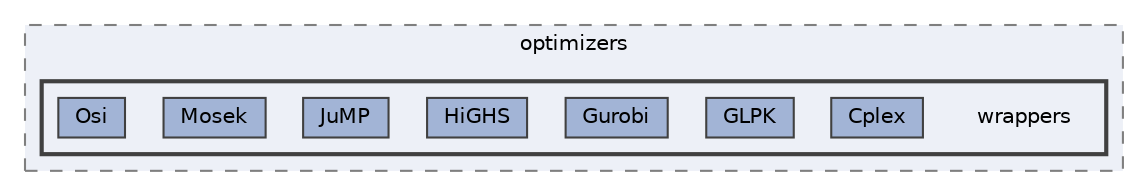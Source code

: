 digraph "/home/runner/work/idol/idol/lib/include/idol/mixed-integer/optimizers/wrappers"
{
 // LATEX_PDF_SIZE
  bgcolor="transparent";
  edge [fontname=Helvetica,fontsize=10,labelfontname=Helvetica,labelfontsize=10];
  node [fontname=Helvetica,fontsize=10,shape=box,height=0.2,width=0.4];
  compound=true
  subgraph clusterdir_527686a1d7c084cc400f3ed42c08b3ea {
    graph [ bgcolor="#edf0f7", pencolor="grey50", label="optimizers", fontname=Helvetica,fontsize=10 style="filled,dashed", URL="dir_527686a1d7c084cc400f3ed42c08b3ea.html",tooltip=""]
  subgraph clusterdir_864648c1b2bc9fd24dce6a72aa8aaa25 {
    graph [ bgcolor="#edf0f7", pencolor="grey25", label="", fontname=Helvetica,fontsize=10 style="filled,bold", URL="dir_864648c1b2bc9fd24dce6a72aa8aaa25.html",tooltip=""]
    dir_864648c1b2bc9fd24dce6a72aa8aaa25 [shape=plaintext, label="wrappers"];
  dir_1826e267ed8bc8a42c3f3bec301b9868 [label="Cplex", fillcolor="#a2b4d6", color="grey25", style="filled", URL="dir_1826e267ed8bc8a42c3f3bec301b9868.html",tooltip=""];
  dir_df35de603d10837398f43beb02deb50b [label="GLPK", fillcolor="#a2b4d6", color="grey25", style="filled", URL="dir_df35de603d10837398f43beb02deb50b.html",tooltip=""];
  dir_3772ebbc62274b8844288efb91449a35 [label="Gurobi", fillcolor="#a2b4d6", color="grey25", style="filled", URL="dir_3772ebbc62274b8844288efb91449a35.html",tooltip=""];
  dir_b408667eaad9673d950b13427fd7ae1a [label="HiGHS", fillcolor="#a2b4d6", color="grey25", style="filled", URL="dir_b408667eaad9673d950b13427fd7ae1a.html",tooltip=""];
  dir_5f637ff04f2784b2872b41dd6d13ce2f [label="JuMP", fillcolor="#a2b4d6", color="grey25", style="filled", URL="dir_5f637ff04f2784b2872b41dd6d13ce2f.html",tooltip=""];
  dir_e841dae1b194a8c864fba48809b95374 [label="Mosek", fillcolor="#a2b4d6", color="grey25", style="filled", URL="dir_e841dae1b194a8c864fba48809b95374.html",tooltip=""];
  dir_34e1852222ecad674f64ccfc98d435d9 [label="Osi", fillcolor="#a2b4d6", color="grey25", style="filled", URL="dir_34e1852222ecad674f64ccfc98d435d9.html",tooltip=""];
  }
  }
}
